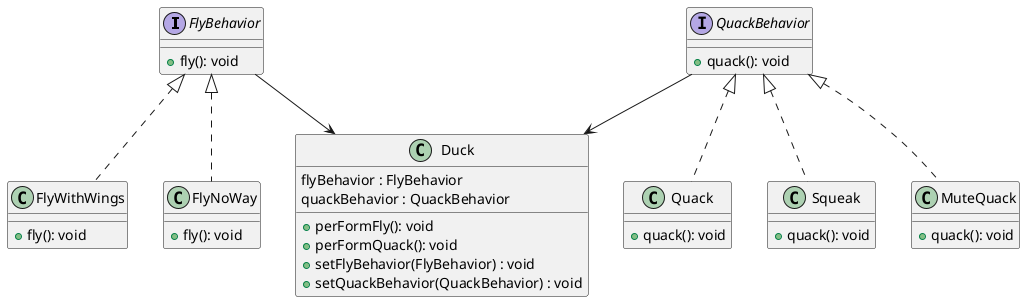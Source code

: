 @startuml test

interface FlyBehavior {
    +fly(): void
}

class FlyWithWings {
    +fly(): void
}

class FlyNoWay {
    +fly(): void
}

interface QuackBehavior {
    +quack(): void
}

class Quack {
    +quack(): void
}

class Squeak {
    +quack(): void
}

class MuteQuack {
    +quack(): void
}

class Duck {
    flyBehavior : FlyBehavior 
    quackBehavior : QuackBehavior 
    +perFormFly(): void
    +perFormQuack(): void
    +setFlyBehavior(FlyBehavior) : void
    +setQuackBehavior(QuackBehavior) : void
}

FlyBehavior  <|.. FlyWithWings
FlyBehavior  <|.. FlyNoWay

QuackBehavior <|.. Quack
QuackBehavior <|.. Squeak
QuackBehavior <|.. MuteQuack


FlyBehavior --> Duck
QuackBehavior --> Duck

@enduml